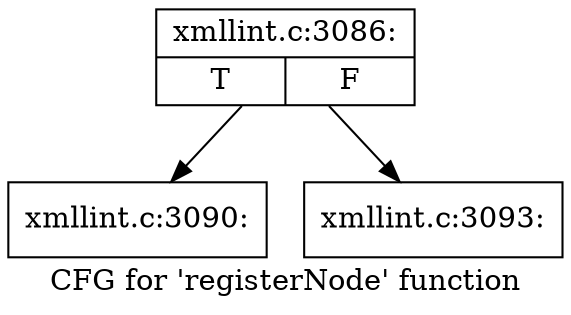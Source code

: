 digraph "CFG for 'registerNode' function" {
	label="CFG for 'registerNode' function";

	Node0x556d1b5c6a60 [shape=record,label="{xmllint.c:3086:|{<s0>T|<s1>F}}"];
	Node0x556d1b5c6a60 -> Node0x556d1b5c8750;
	Node0x556d1b5c6a60 -> Node0x556d1b5c87a0;
	Node0x556d1b5c8750 [shape=record,label="{xmllint.c:3090:}"];
	Node0x556d1b5c87a0 [shape=record,label="{xmllint.c:3093:}"];
}
